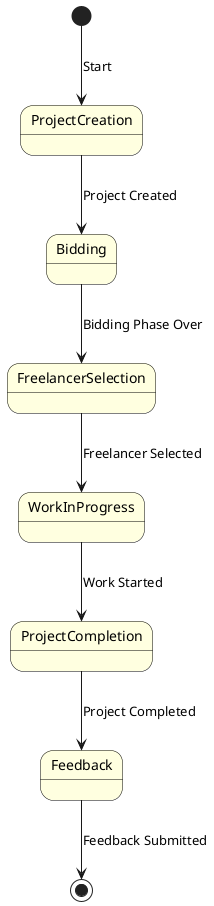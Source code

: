 @startuml projectLifeCycle
skinparam state {
    BackgroundColor LightYellow
    BorderColor Black
    
}

[*] --> ProjectCreation : Start
ProjectCreation --> Bidding : Project Created
Bidding --> FreelancerSelection : Bidding Phase Over
FreelancerSelection --> WorkInProgress : Freelancer Selected
WorkInProgress --> ProjectCompletion : Work Started
ProjectCompletion --> Feedback : Project Completed
Feedback --> [*] : Feedback Submitted

@enduml

